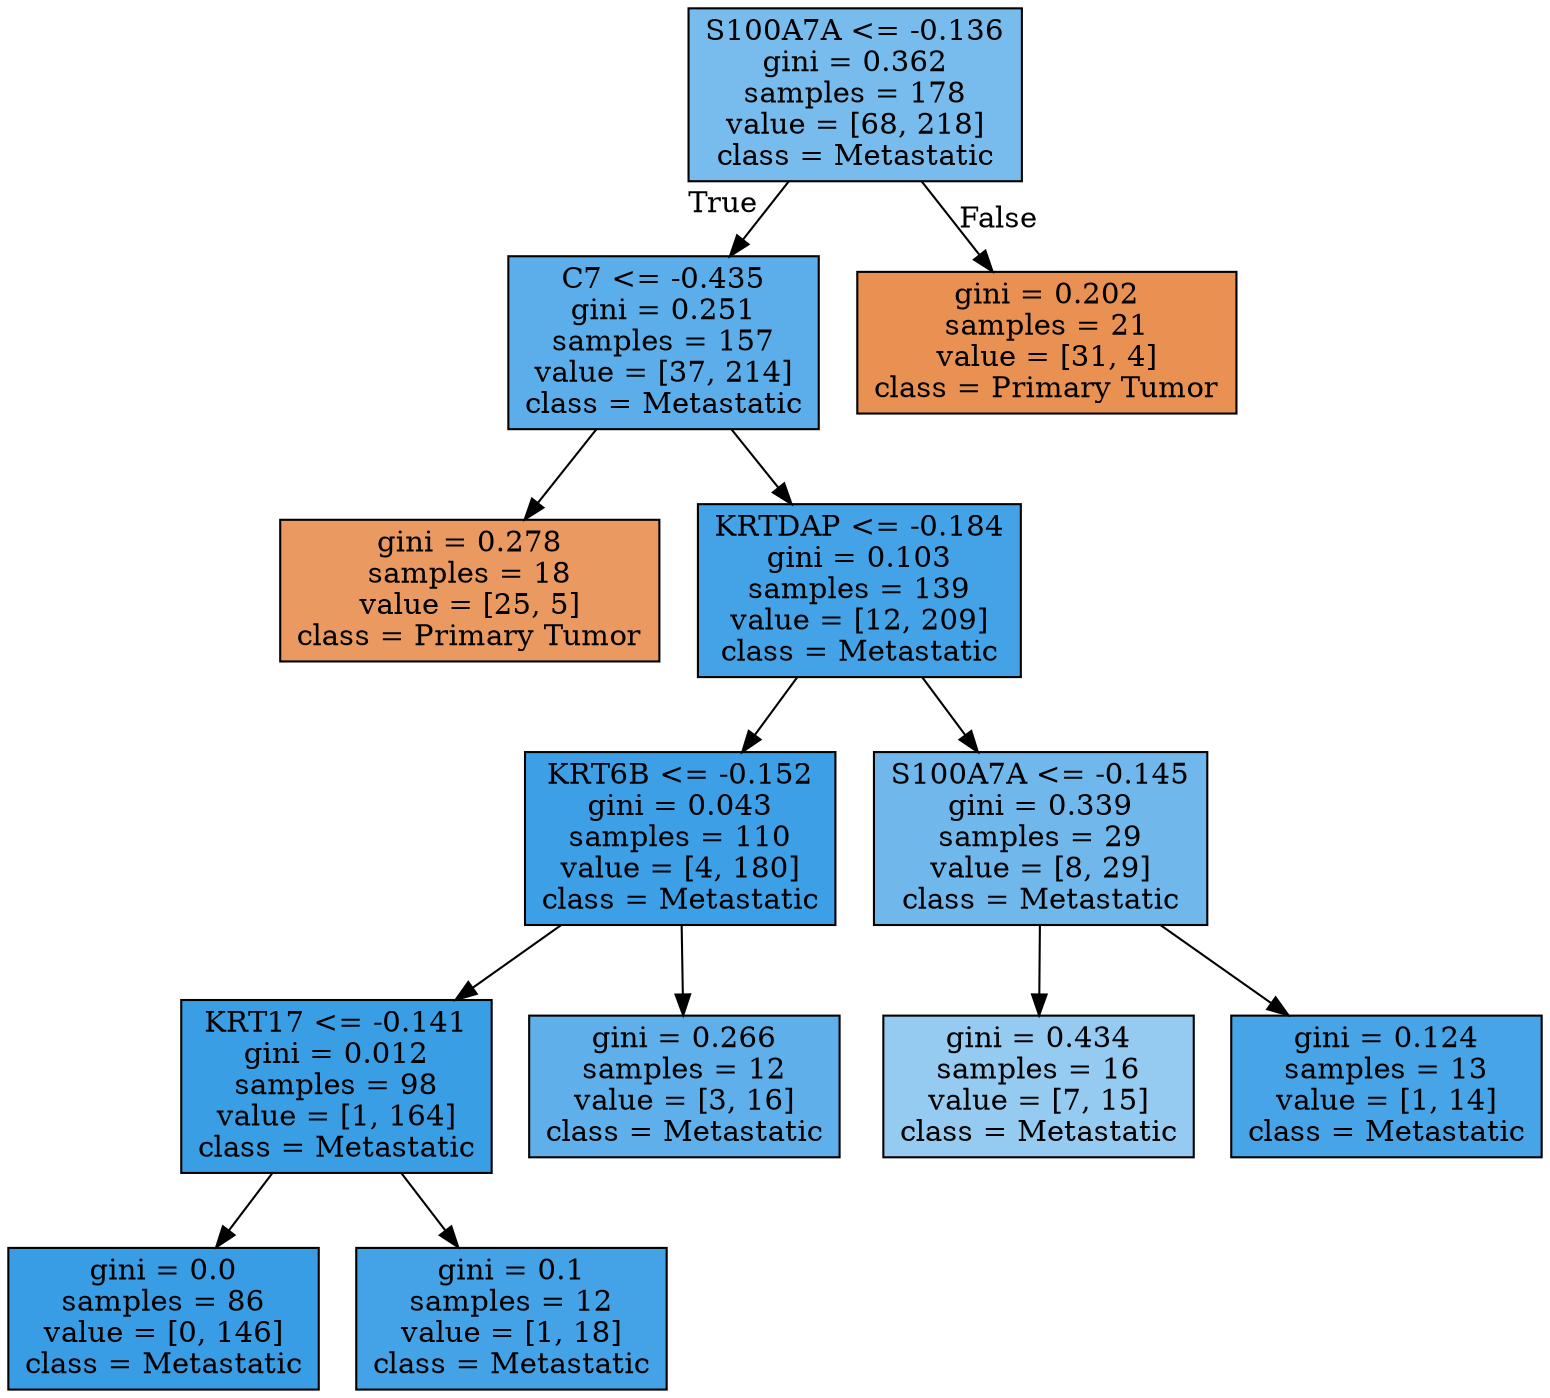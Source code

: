 digraph Tree {
node [shape=box, style="filled", color="black"] ;
0 [label="S100A7A <= -0.136\ngini = 0.362\nsamples = 178\nvalue = [68, 218]\nclass = Metastatic", fillcolor="#77bced"] ;
1 [label="C7 <= -0.435\ngini = 0.251\nsamples = 157\nvalue = [37, 214]\nclass = Metastatic", fillcolor="#5baee9"] ;
0 -> 1 [labeldistance=2.5, labelangle=45, headlabel="True"] ;
2 [label="gini = 0.278\nsamples = 18\nvalue = [25, 5]\nclass = Primary Tumor", fillcolor="#ea9a61"] ;
1 -> 2 ;
3 [label="KRTDAP <= -0.184\ngini = 0.103\nsamples = 139\nvalue = [12, 209]\nclass = Metastatic", fillcolor="#44a3e6"] ;
1 -> 3 ;
4 [label="KRT6B <= -0.152\ngini = 0.043\nsamples = 110\nvalue = [4, 180]\nclass = Metastatic", fillcolor="#3d9fe6"] ;
3 -> 4 ;
5 [label="KRT17 <= -0.141\ngini = 0.012\nsamples = 98\nvalue = [1, 164]\nclass = Metastatic", fillcolor="#3a9ee5"] ;
4 -> 5 ;
6 [label="gini = 0.0\nsamples = 86\nvalue = [0, 146]\nclass = Metastatic", fillcolor="#399de5"] ;
5 -> 6 ;
7 [label="gini = 0.1\nsamples = 12\nvalue = [1, 18]\nclass = Metastatic", fillcolor="#44a2e6"] ;
5 -> 7 ;
8 [label="gini = 0.266\nsamples = 12\nvalue = [3, 16]\nclass = Metastatic", fillcolor="#5eafea"] ;
4 -> 8 ;
9 [label="S100A7A <= -0.145\ngini = 0.339\nsamples = 29\nvalue = [8, 29]\nclass = Metastatic", fillcolor="#70b8ec"] ;
3 -> 9 ;
10 [label="gini = 0.434\nsamples = 16\nvalue = [7, 15]\nclass = Metastatic", fillcolor="#95cbf1"] ;
9 -> 10 ;
11 [label="gini = 0.124\nsamples = 13\nvalue = [1, 14]\nclass = Metastatic", fillcolor="#47a4e7"] ;
9 -> 11 ;
12 [label="gini = 0.202\nsamples = 21\nvalue = [31, 4]\nclass = Primary Tumor", fillcolor="#e89153"] ;
0 -> 12 [labeldistance=2.5, labelangle=-45, headlabel="False"] ;
}